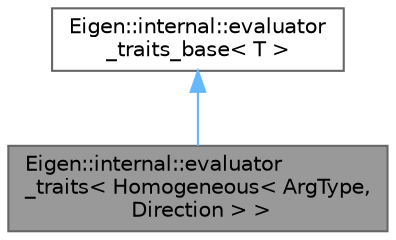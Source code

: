 digraph "Eigen::internal::evaluator_traits&lt; Homogeneous&lt; ArgType, Direction &gt; &gt;"
{
 // LATEX_PDF_SIZE
  bgcolor="transparent";
  edge [fontname=Helvetica,fontsize=10,labelfontname=Helvetica,labelfontsize=10];
  node [fontname=Helvetica,fontsize=10,shape=box,height=0.2,width=0.4];
  Node1 [id="Node000001",label="Eigen::internal::evaluator\l_traits\< Homogeneous\< ArgType,\l Direction \> \>",height=0.2,width=0.4,color="gray40", fillcolor="grey60", style="filled", fontcolor="black",tooltip=" "];
  Node2 -> Node1 [id="edge1_Node000001_Node000002",dir="back",color="steelblue1",style="solid",tooltip=" "];
  Node2 [id="Node000002",label="Eigen::internal::evaluator\l_traits_base\< T \>",height=0.2,width=0.4,color="gray40", fillcolor="white", style="filled",URL="$struct_eigen_1_1internal_1_1evaluator__traits__base.html",tooltip=" "];
}
